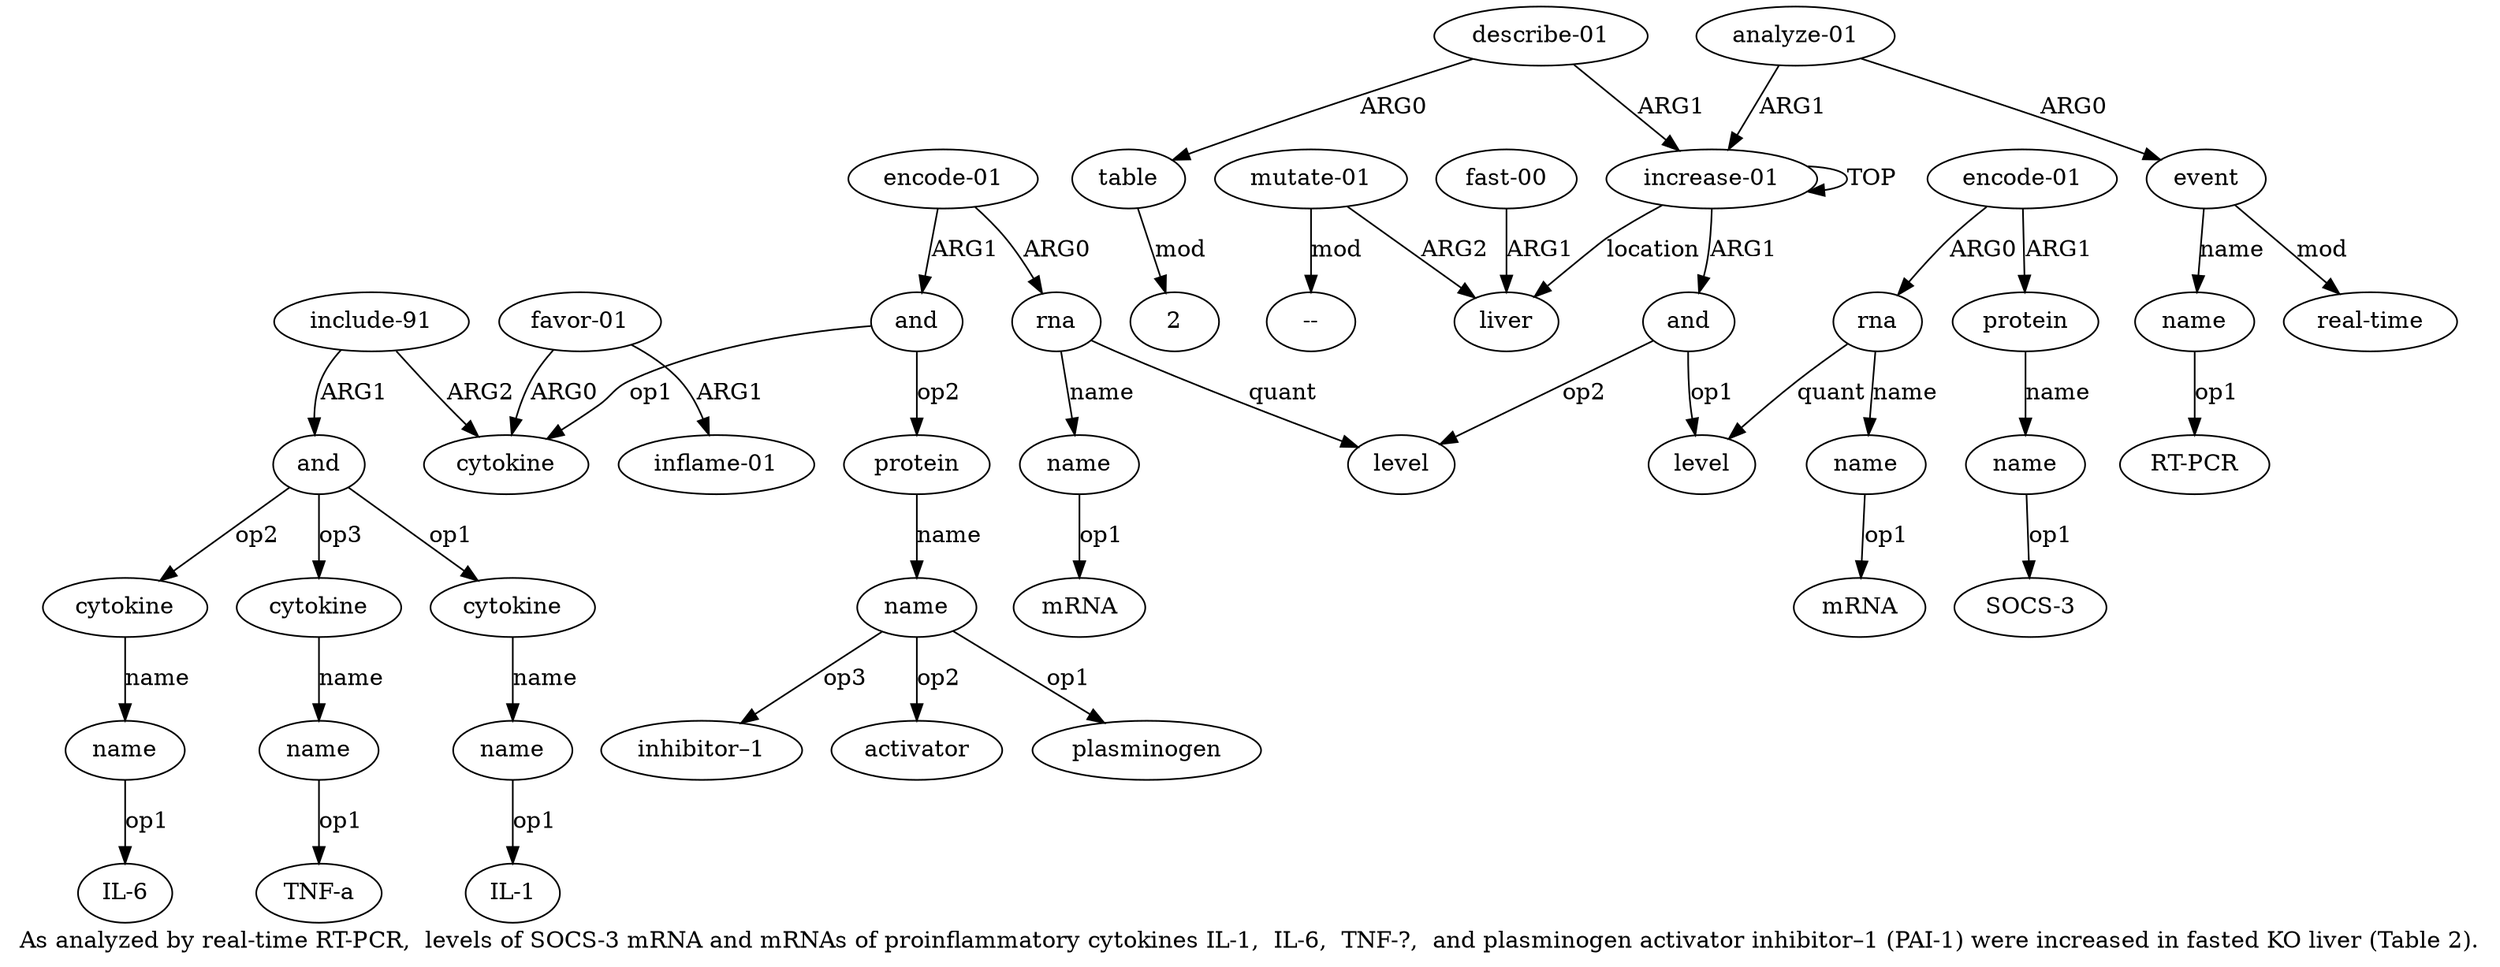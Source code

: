 digraph  {
	graph [label="As analyzed by real-time RT-PCR,  levels of SOCS-3 mRNA and mRNAs of proinflammatory cytokines IL-1,  IL-6,  TNF-?,  and plasminogen \
activator inhibitor–1 (PAI-1) were increased in fasted KO liver (Table 2)."];
	node [label="\N"];
	a20	 [color=black,
		gold_ind=20,
		gold_label=cytokine,
		label=cytokine,
		test_ind=20,
		test_label=cytokine];
	a21	 [color=black,
		gold_ind=21,
		gold_label=name,
		label=name,
		test_ind=21,
		test_label=name];
	a20 -> a21 [key=0,
	color=black,
	gold_label=name,
	label=name,
	test_label=name];
"a21 TNF-a" [color=black,
	gold_ind=-1,
	gold_label="TNF-a",
	label="TNF-a",
	test_ind=-1,
	test_label="TNF-a"];
a21 -> "a21 TNF-a" [key=0,
color=black,
gold_label=op1,
label=op1,
test_label=op1];
a22 [color=black,
gold_ind=22,
gold_label="favor-01",
label="favor-01",
test_ind=22,
test_label="favor-01"];
a23 [color=black,
gold_ind=23,
gold_label="inflame-01",
label="inflame-01",
test_ind=23,
test_label="inflame-01"];
a22 -> a23 [key=0,
color=black,
gold_label=ARG1,
label=ARG1,
test_label=ARG1];
a13 [color=black,
gold_ind=13,
gold_label=cytokine,
label=cytokine,
test_ind=13,
test_label=cytokine];
a22 -> a13 [key=0,
color=black,
gold_label=ARG0,
label=ARG0,
test_label=ARG0];
a24 [color=black,
gold_ind=24,
gold_label=protein,
label=protein,
test_ind=24,
test_label=protein];
a25 [color=black,
gold_ind=25,
gold_label=name,
label=name,
test_ind=25,
test_label=name];
a24 -> a25 [key=0,
color=black,
gold_label=name,
label=name,
test_label=name];
"a25 inhibitor–1" [color=black,
gold_ind=-1,
gold_label=inhibitor–1,
label=inhibitor–1,
test_ind=-1,
test_label=inhibitor–1];
a25 -> "a25 inhibitor–1" [key=0,
color=black,
gold_label=op3,
label=op3,
test_label=op3];
"a25 activator" [color=black,
gold_ind=-1,
gold_label=activator,
label=activator,
test_ind=-1,
test_label=activator];
a25 -> "a25 activator" [key=0,
color=black,
gold_label=op2,
label=op2,
test_label=op2];
"a25 plasminogen" [color=black,
gold_ind=-1,
gold_label=plasminogen,
label=plasminogen,
test_ind=-1,
test_label=plasminogen];
a25 -> "a25 plasminogen" [key=0,
color=black,
gold_label=op1,
label=op1,
test_label=op1];
a26 [color=black,
gold_ind=26,
gold_label=liver,
label=liver,
test_ind=26,
test_label=liver];
a27 [color=black,
gold_ind=27,
gold_label="fast-00",
label="fast-00",
test_ind=27,
test_label="fast-00"];
a27 -> a26 [key=0,
color=black,
gold_label=ARG1,
label=ARG1,
test_label=ARG1];
a28 [color=black,
gold_ind=28,
gold_label="mutate-01",
label="mutate-01",
test_ind=28,
test_label="mutate-01"];
a28 -> a26 [key=0,
color=black,
gold_label=ARG2,
label=ARG2,
test_label=ARG2];
"a28 --" [color=black,
gold_ind=-1,
gold_label="--",
label="--",
test_ind=-1,
test_label="--"];
a28 -> "a28 --" [key=0,
color=black,
gold_label=mod,
label=mod,
test_label=mod];
a29 [color=black,
gold_ind=29,
gold_label="describe-01",
label="describe-01",
test_ind=29,
test_label="describe-01"];
a30 [color=black,
gold_ind=30,
gold_label=table,
label=table,
test_ind=30,
test_label=table];
a29 -> a30 [key=0,
color=black,
gold_label=ARG0,
label=ARG0,
test_label=ARG0];
a0 [color=black,
gold_ind=0,
gold_label="increase-01",
label="increase-01",
test_ind=0,
test_label="increase-01"];
a29 -> a0 [key=0,
color=black,
gold_label=ARG1,
label=ARG1,
test_label=ARG1];
a31 [color=black,
gold_ind=31,
gold_label="analyze-01",
label="analyze-01",
test_ind=31,
test_label="analyze-01"];
a32 [color=black,
gold_ind=32,
gold_label=event,
label=event,
test_ind=32,
test_label=event];
a31 -> a32 [key=0,
color=black,
gold_label=ARG0,
label=ARG0,
test_label=ARG0];
a31 -> a0 [key=0,
color=black,
gold_label=ARG1,
label=ARG1,
test_label=ARG1];
"a30 2" [color=black,
gold_ind=-1,
gold_label=2,
label=2,
test_ind=-1,
test_label=2];
a30 -> "a30 2" [key=0,
color=black,
gold_label=mod,
label=mod,
test_label=mod];
a33 [color=black,
gold_ind=33,
gold_label=name,
label=name,
test_ind=33,
test_label=name];
"a33 RT-PCR" [color=black,
gold_ind=-1,
gold_label="RT-PCR",
label="RT-PCR",
test_ind=-1,
test_label="RT-PCR"];
a33 -> "a33 RT-PCR" [key=0,
color=black,
gold_label=op1,
label=op1,
test_label=op1];
"a19 IL-6" [color=black,
gold_ind=-1,
gold_label="IL-6",
label="IL-6",
test_ind=-1,
test_label="IL-6"];
"a7 SOCS-3" [color=black,
gold_ind=-1,
gold_label="SOCS-3",
label="SOCS-3",
test_ind=-1,
test_label="SOCS-3"];
a34 [color=black,
gold_ind=34,
gold_label="real-time",
label="real-time",
test_ind=34,
test_label="real-time"];
"a10 mRNA" [color=black,
gold_ind=-1,
gold_label=mRNA,
label=mRNA,
test_ind=-1,
test_label=mRNA];
a32 -> a33 [key=0,
color=black,
gold_label=name,
label=name,
test_label=name];
a32 -> a34 [key=0,
color=black,
gold_label=mod,
label=mod,
test_label=mod];
a15 [color=black,
gold_ind=15,
gold_label=and,
label=and,
test_ind=15,
test_label=and];
a15 -> a20 [key=0,
color=black,
gold_label=op3,
label=op3,
test_label=op3];
a16 [color=black,
gold_ind=16,
gold_label=cytokine,
label=cytokine,
test_ind=16,
test_label=cytokine];
a15 -> a16 [key=0,
color=black,
gold_label=op1,
label=op1,
test_label=op1];
a18 [color=black,
gold_ind=18,
gold_label=cytokine,
label=cytokine,
test_ind=18,
test_label=cytokine];
a15 -> a18 [key=0,
color=black,
gold_label=op2,
label=op2,
test_label=op2];
a14 [color=black,
gold_ind=14,
gold_label="include-91",
label="include-91",
test_ind=14,
test_label="include-91"];
a14 -> a15 [key=0,
color=black,
gold_label=ARG1,
label=ARG1,
test_label=ARG1];
a14 -> a13 [key=0,
color=black,
gold_label=ARG2,
label=ARG2,
test_label=ARG2];
a17 [color=black,
gold_ind=17,
gold_label=name,
label=name,
test_ind=17,
test_label=name];
"a17 IL-1" [color=black,
gold_ind=-1,
gold_label="IL-1",
label="IL-1",
test_ind=-1,
test_label="IL-1"];
a17 -> "a17 IL-1" [key=0,
color=black,
gold_label=op1,
label=op1,
test_label=op1];
a16 -> a17 [key=0,
color=black,
gold_label=name,
label=name,
test_label=name];
a11 [color=black,
gold_ind=11,
gold_label="encode-01",
label="encode-01",
test_ind=11,
test_label="encode-01"];
a12 [color=black,
gold_ind=12,
gold_label=and,
label=and,
test_ind=12,
test_label=and];
a11 -> a12 [key=0,
color=black,
gold_label=ARG1,
label=ARG1,
test_label=ARG1];
a9 [color=black,
gold_ind=9,
gold_label=rna,
label=rna,
test_ind=9,
test_label=rna];
a11 -> a9 [key=0,
color=black,
gold_label=ARG0,
label=ARG0,
test_label=ARG0];
a10 [color=black,
gold_ind=10,
gold_label=name,
label=name,
test_ind=10,
test_label=name];
a10 -> "a10 mRNA" [key=0,
color=black,
gold_label=op1,
label=op1,
test_label=op1];
a12 -> a24 [key=0,
color=black,
gold_label=op2,
label=op2,
test_label=op2];
a12 -> a13 [key=0,
color=black,
gold_label=op1,
label=op1,
test_label=op1];
a19 [color=black,
gold_ind=19,
gold_label=name,
label=name,
test_ind=19,
test_label=name];
a19 -> "a19 IL-6" [key=0,
color=black,
gold_label=op1,
label=op1,
test_label=op1];
a18 -> a19 [key=0,
color=black,
gold_label=name,
label=name,
test_label=name];
a1 [color=black,
gold_ind=1,
gold_label=and,
label=and,
test_ind=1,
test_label=and];
a2 [color=black,
gold_ind=2,
gold_label=level,
label=level,
test_ind=2,
test_label=level];
a1 -> a2 [key=0,
color=black,
gold_label=op1,
label=op1,
test_label=op1];
a8 [color=black,
gold_ind=8,
gold_label=level,
label=level,
test_ind=8,
test_label=level];
a1 -> a8 [key=0,
color=black,
gold_label=op2,
label=op2,
test_label=op2];
a0 -> a26 [key=0,
color=black,
gold_label=location,
label=location,
test_label=location];
a0 -> a1 [key=0,
color=black,
gold_label=ARG1,
label=ARG1,
test_label=ARG1];
a0 -> a0 [key=0,
color=black,
gold_label=TOP,
label=TOP,
test_label=TOP];
a3 [color=black,
gold_ind=3,
gold_label=rna,
label=rna,
test_ind=3,
test_label=rna];
a3 -> a2 [key=0,
color=black,
gold_label=quant,
label=quant,
test_label=quant];
a4 [color=black,
gold_ind=4,
gold_label=name,
label=name,
test_ind=4,
test_label=name];
a3 -> a4 [key=0,
color=black,
gold_label=name,
label=name,
test_label=name];
a5 [color=black,
gold_ind=5,
gold_label="encode-01",
label="encode-01",
test_ind=5,
test_label="encode-01"];
a5 -> a3 [key=0,
color=black,
gold_label=ARG0,
label=ARG0,
test_label=ARG0];
a6 [color=black,
gold_ind=6,
gold_label=protein,
label=protein,
test_ind=6,
test_label=protein];
a5 -> a6 [key=0,
color=black,
gold_label=ARG1,
label=ARG1,
test_label=ARG1];
"a4 mRNA" [color=black,
gold_ind=-1,
gold_label=mRNA,
label=mRNA,
test_ind=-1,
test_label=mRNA];
a4 -> "a4 mRNA" [key=0,
color=black,
gold_label=op1,
label=op1,
test_label=op1];
a7 [color=black,
gold_ind=7,
gold_label=name,
label=name,
test_ind=7,
test_label=name];
a7 -> "a7 SOCS-3" [key=0,
color=black,
gold_label=op1,
label=op1,
test_label=op1];
a6 -> a7 [key=0,
color=black,
gold_label=name,
label=name,
test_label=name];
a9 -> a10 [key=0,
color=black,
gold_label=name,
label=name,
test_label=name];
a9 -> a8 [key=0,
color=black,
gold_label=quant,
label=quant,
test_label=quant];
}

